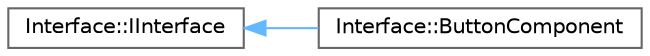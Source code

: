digraph "Graphical Class Hierarchy"
{
 // LATEX_PDF_SIZE
  bgcolor="transparent";
  edge [fontname=Helvetica,fontsize=10,labelfontname=Helvetica,labelfontsize=10];
  node [fontname=Helvetica,fontsize=10,shape=box,height=0.2,width=0.4];
  rankdir="LR";
  Node0 [label="Interface::IInterface",height=0.2,width=0.4,color="grey40", fillcolor="white", style="filled",URL="$da/dd1/class_interface_1_1_i_interface.html",tooltip=" "];
  Node0 -> Node1 [dir="back",color="steelblue1",style="solid"];
  Node1 [label="Interface::ButtonComponent",height=0.2,width=0.4,color="grey40", fillcolor="white", style="filled",URL="$d0/d81/class_interface_1_1_button_component.html",tooltip=" "];
}
